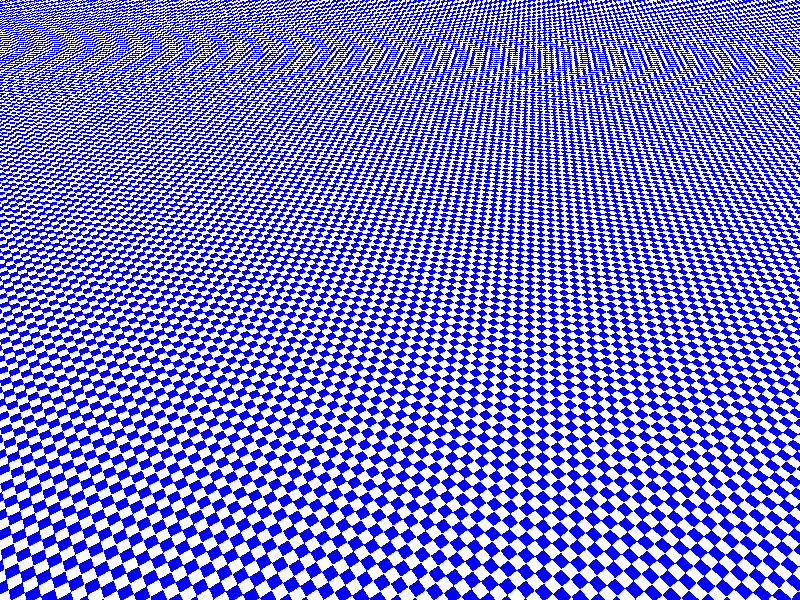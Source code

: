 #include "colors.inc"
#include "textures.inc"

camera {
  location <90, 145, 145>
  look_at <-5, 5, 10>
}

light_source { <-3, 10, -3> White }   
light_source { <-3, 100, 150> White }

background { NeonBlue }       

 plane{ y,0
   pigment { checker White,Blue scale 3 }
 }
    
#declare StenaClass3=difference {
  box { <0, 0, 0>,
      < 4, 30, 95>
      texture {                  
         pigment { Yellow
          } 
      }                          
  }
    
    box { <20, 10, 20>,
      < -15, 25, 36>
      texture {                  
         pigment { Red
          }  
      }                          
  }
      box { <20, 10, 45>,
      < -15, 25, 61>
      texture {                  
         pigment { Red
          }  
      }                          
  }
        box { <20, 10, 70>,
      < -15, 25, 86>
      texture {                  
         pigment { Red
          }  
      }                          
  }       
}

